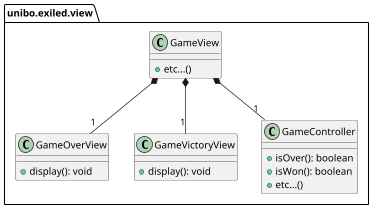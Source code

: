 @startuml
scale 0.7
set separator none
package unibo.exiled.view
{
  class GameView {
    + etc...()
  }
  
  class GameOverView {
    + display(): void
  }
  
  class GameVictoryView {
    + display(): void
  }
  
  
  class GameController {
    + isOver(): boolean
    + isWon(): boolean
    + etc...()
  }

}

GameView *-- "1" GameOverView 
GameView *-- "1" GameVictoryView 
GameView *-- "1" GameController
@enduml

